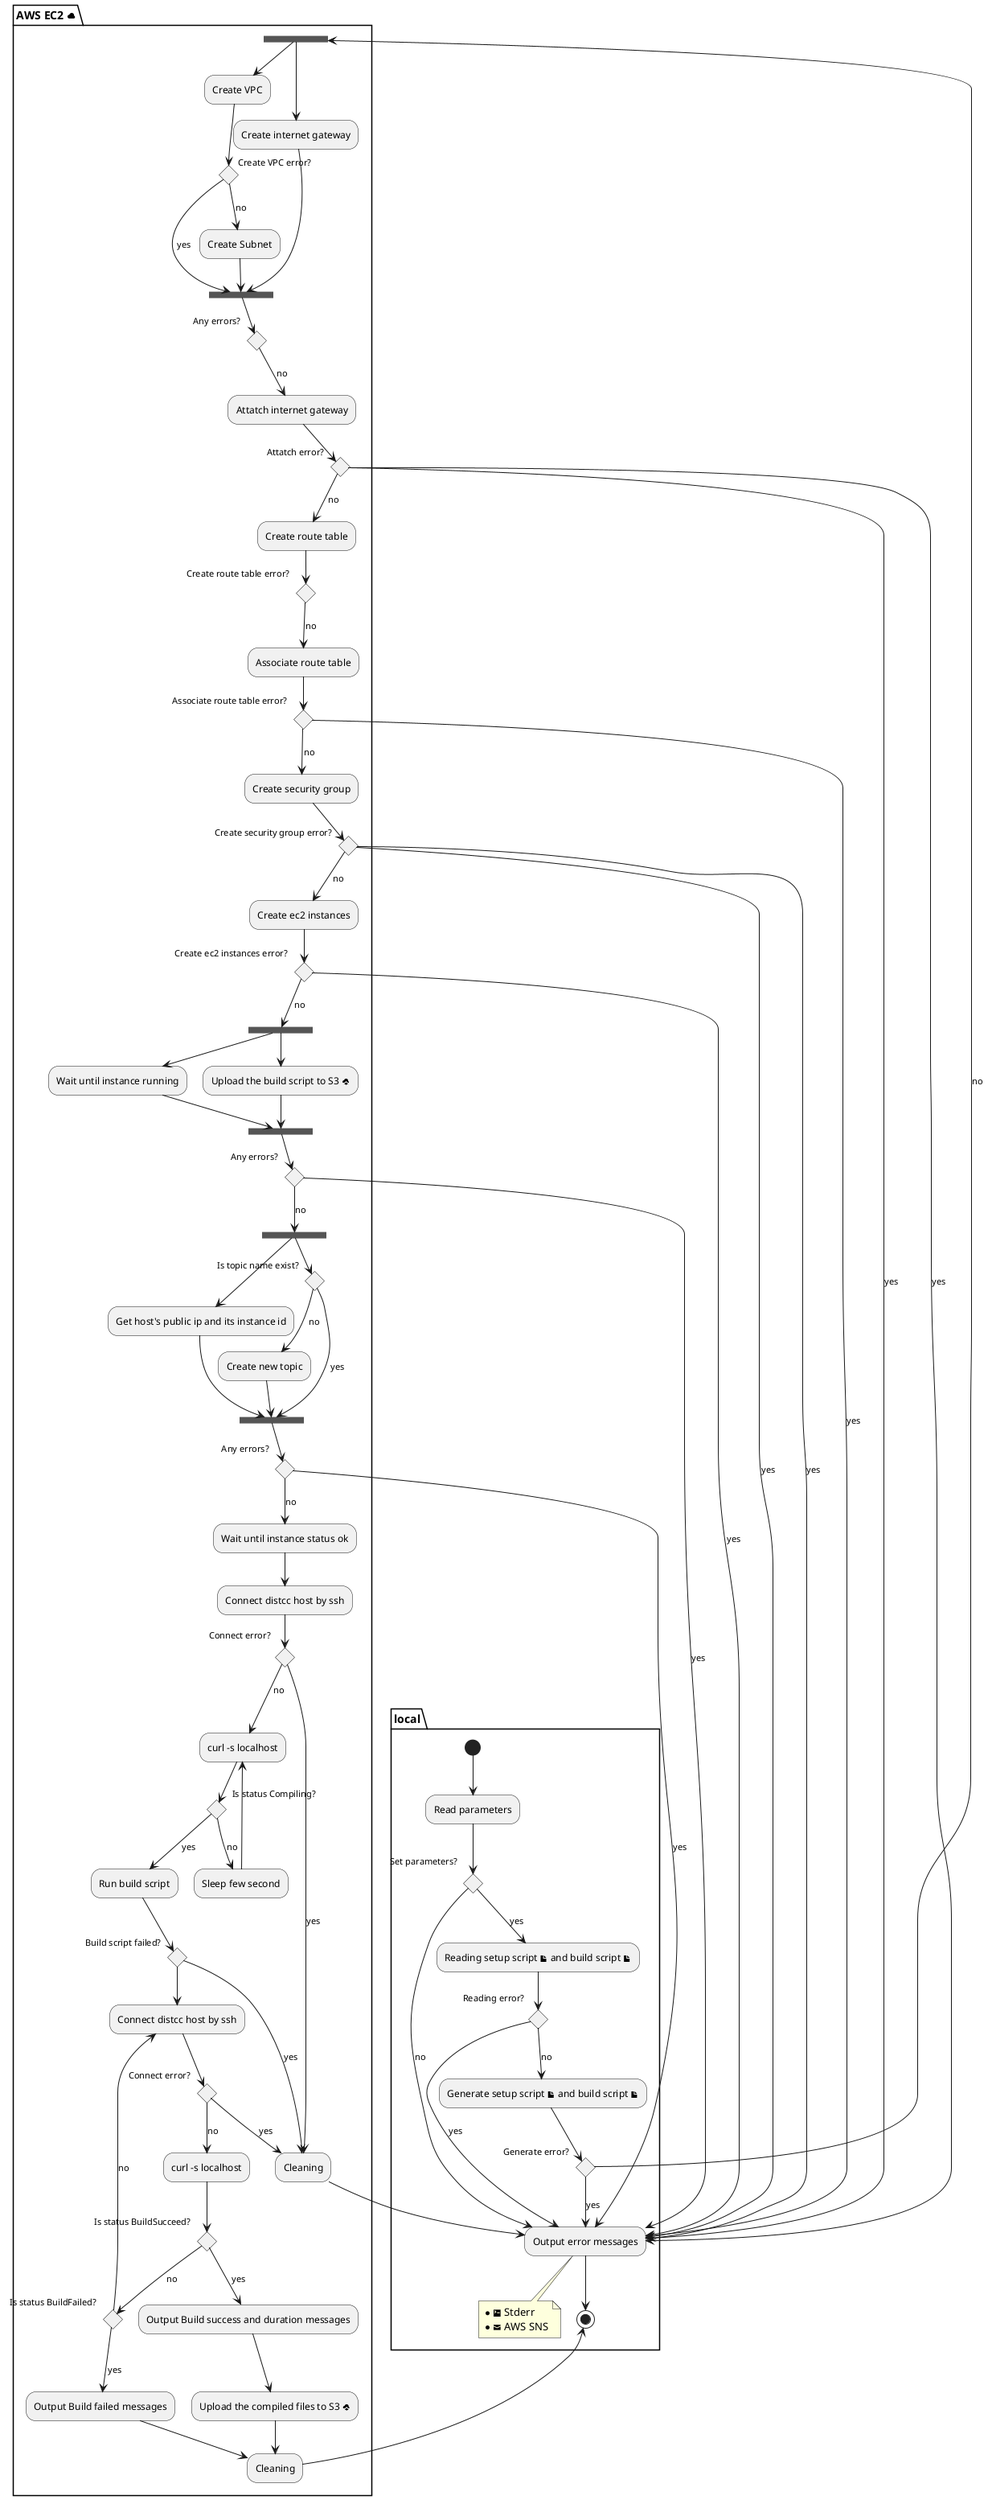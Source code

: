 @startuml
partition local {
(*) --> "Read parameters"
if "Set parameters?" then
    --> [no] "Output error messages" as err
    note bottom
        * <&terminal> Stderr
        * <&envelope-closed> AWS SNS
    end note
    --> (*)
else
    --> [yes] "Reading setup script <&file> and build script <&file>"
    if "Reading error?" then
        --> [yes] err
    else
        --> [no] "Generate setup script <&file> and build script <&file>"
        if "Generate error?" then
            --> [yes] err
       else
}

partition "AWS EC2 <&cloud>" {
            --> [no] ===B1===
            --> "Create VPC"
            if "Create VPC error?" then
                --> [no] "Create Subnet"
                --> ===B2===
            else 
                --> [yes] ===B2===
            endif

            ===B1=== --> "Create internet gateway"
            --> ===B2===
            if "Any errors?" then
               --> [no] "Attatch internet gateway"
              if "Attatch error?" then
                  --> [yes] err
             else
                  --> [no] "Create route table"
                 if "Create route table error?" then
                     --> [no] "Associate route table"
                    if "Associate route table error?" then
                        --> [no] "Create security group"
                        if "Create security group error?" then
                            --> [yes] err
                        else
                            --> [no] "Create ec2 instances"
                            if "Create ec2 instances error?" then
                                --> [yes] err
                            else
                                --> [no] ===B3=== 
                                --> "Wait until instance running" 
                                --> ===B4===
                                ===B3=== --> "Upload the build script to S3 <&cloud-upload>"
                                --> ===B4===
                                if "Any errors?" then
                                    --> [yes] err
                               else
                                    --> [no] ===B5===
                                    --> "Get host's public ip and its instance id"
                                    --> ===B6===
                                    ===B5=== --> if "Is topic name exist?" then
                                        --> [no] "Create new topic"
                                        --> ===B6===
                                    else
                                       --> [yes] ===B6===
                                    endif
                                    ===B6=== --> if "Any errors?" then
                                        --> [yes] err
                                    else
                                        --> [no] "Wait until instance status ok"
                                        --> "Connect distcc host by ssh" as st1
                                        if "Connect error?" then
                                            --> [yes] "Cleaning" as cleanerr
                                            --> err
                                        else
                                            --> [no] "curl -s localhost" as curl
                                            if "Is status Compiling?" then
                                                --> [no] Sleep few second
                                                --> curl
                                            else
                                                --> [yes] "Run build script"
                                                if "Build script failed?" then
                                                    --> [yes] cleanerr
                                                else
                                                    --> "Connect distcc host by ssh" as st2
                                                    if "Connect error?" then
                                                        --> [yes] cleanerr
                                                    else
                                                        --> [no] "curl -s localhost" as curls
                                                        if "Is status BuildSucceed?" then
                                                            --> [yes] "Output Build success and duration messages"
                                                            --> "Upload the compiled files to S3 <&cloud-upload>"
                                                            --> "Cleaning" as clean
                                                            --> (*)
                                                        else 
                                                            [no] if "Is status BuildFailed?" then
                                                                --> [yes] "Output Build failed messages"
                                                                --> clean
                                                            else
                                                                --> [no] st2
                                                            endif
                                                        endif
                                                    endif
                                                endif
                                            endif
                                        endif
                                    endif
                                endif
                            endif 
                        else
                            --> [yes] err
                        endif
                    else
                         --> [yes] err
                    endif
                endif
            else 
                --> [yes] err
            endif
 }               
        endif
    endif   
endif
@enduml
